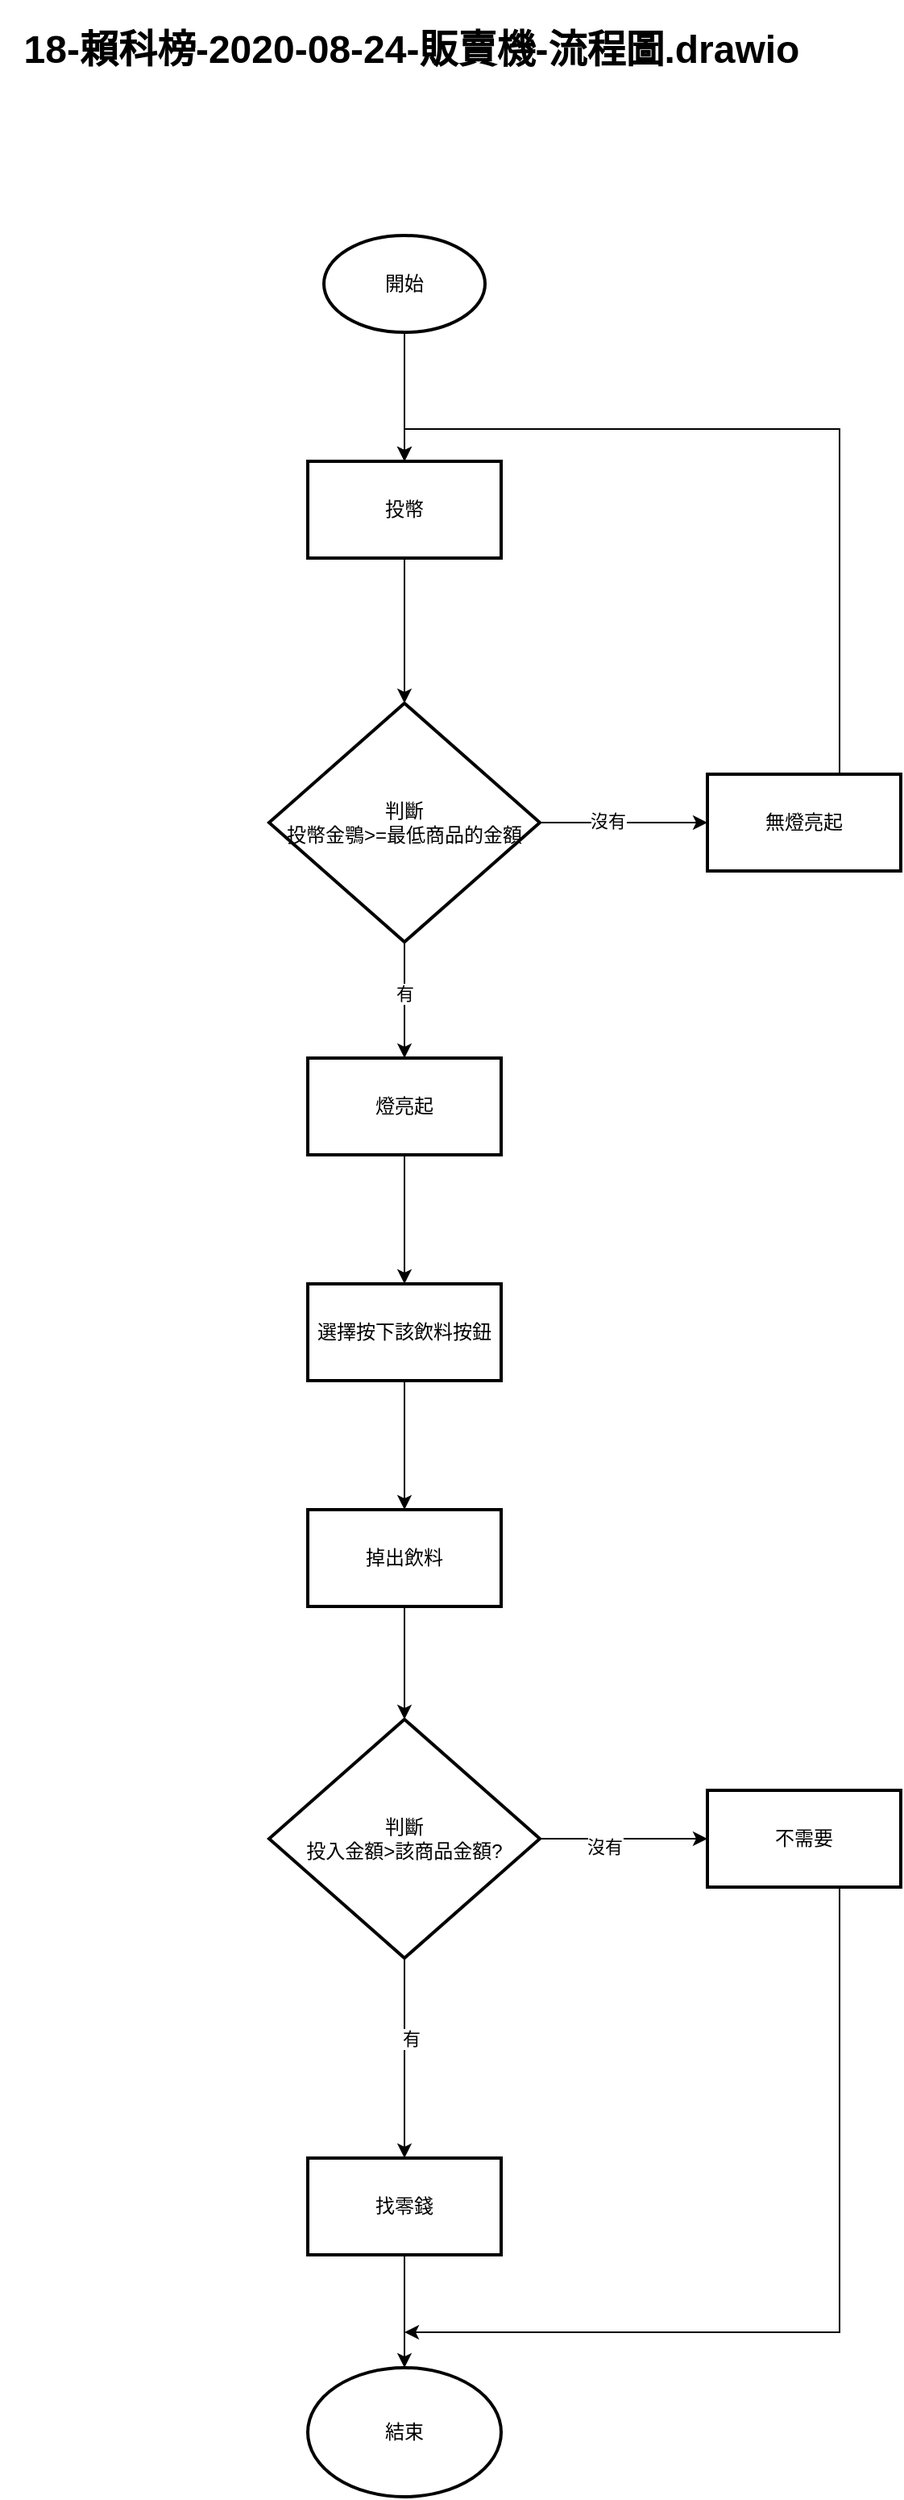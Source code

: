 <mxfile version="13.6.4" type="device"><diagram id="4glWU8Nn2_QOxK1ejsGp" name="Page-1"><mxGraphModel dx="2031" dy="1064" grid="1" gridSize="10" guides="1" tooltips="1" connect="1" arrows="1" fold="1" page="1" pageScale="1" pageWidth="827" pageHeight="1169" math="0" shadow="0"><root><mxCell id="0"/><mxCell id="1" parent="0"/><mxCell id="Q-DIdFvFa7VsjpurF1h0-1" value="&lt;h1&gt;18-賴科榜-2020-08-24-販賣機-流程圖.drawio&lt;/h1&gt;" style="text;html=1;align=center;verticalAlign=middle;resizable=0;points=[];autosize=1;" vertex="1" parent="1"><mxGeometry x="159" y="30" width="510" height="50" as="geometry"/></mxCell><mxCell id="Q-DIdFvFa7VsjpurF1h0-5" value="" style="edgeStyle=orthogonalEdgeStyle;rounded=0;orthogonalLoop=1;jettySize=auto;html=1;" edge="1" parent="1" source="Q-DIdFvFa7VsjpurF1h0-3" target="Q-DIdFvFa7VsjpurF1h0-4"><mxGeometry relative="1" as="geometry"/></mxCell><mxCell id="Q-DIdFvFa7VsjpurF1h0-3" value="開始" style="strokeWidth=2;html=1;shape=mxgraph.flowchart.start_1;whiteSpace=wrap;" vertex="1" parent="1"><mxGeometry x="360" y="170" width="100" height="60" as="geometry"/></mxCell><mxCell id="Q-DIdFvFa7VsjpurF1h0-7" value="" style="edgeStyle=orthogonalEdgeStyle;rounded=0;orthogonalLoop=1;jettySize=auto;html=1;" edge="1" parent="1" source="Q-DIdFvFa7VsjpurF1h0-4" target="Q-DIdFvFa7VsjpurF1h0-6"><mxGeometry relative="1" as="geometry"/></mxCell><mxCell id="Q-DIdFvFa7VsjpurF1h0-4" value="投幣" style="whiteSpace=wrap;html=1;strokeWidth=2;" vertex="1" parent="1"><mxGeometry x="350" y="310" width="120" height="60" as="geometry"/></mxCell><mxCell id="Q-DIdFvFa7VsjpurF1h0-9" value="" style="edgeStyle=orthogonalEdgeStyle;rounded=0;orthogonalLoop=1;jettySize=auto;html=1;" edge="1" parent="1" source="Q-DIdFvFa7VsjpurF1h0-6" target="Q-DIdFvFa7VsjpurF1h0-8"><mxGeometry relative="1" as="geometry"/></mxCell><mxCell id="Q-DIdFvFa7VsjpurF1h0-31" value="有" style="edgeLabel;html=1;align=center;verticalAlign=middle;resizable=0;points=[];" vertex="1" connectable="0" parent="Q-DIdFvFa7VsjpurF1h0-9"><mxGeometry x="-0.713" y="2" relative="1" as="geometry"><mxPoint x="-2" y="21.52" as="offset"/></mxGeometry></mxCell><mxCell id="Q-DIdFvFa7VsjpurF1h0-28" value="" style="edgeStyle=orthogonalEdgeStyle;rounded=0;orthogonalLoop=1;jettySize=auto;html=1;" edge="1" parent="1" source="Q-DIdFvFa7VsjpurF1h0-6" target="Q-DIdFvFa7VsjpurF1h0-27"><mxGeometry relative="1" as="geometry"/></mxCell><mxCell id="Q-DIdFvFa7VsjpurF1h0-30" value="沒有" style="edgeLabel;html=1;align=center;verticalAlign=middle;resizable=0;points=[];" vertex="1" connectable="0" parent="Q-DIdFvFa7VsjpurF1h0-28"><mxGeometry x="-0.192" y="1" relative="1" as="geometry"><mxPoint as="offset"/></mxGeometry></mxCell><mxCell id="Q-DIdFvFa7VsjpurF1h0-6" value="判斷&lt;br&gt;投幣金鶚&amp;gt;=最低商品的金額" style="rhombus;whiteSpace=wrap;html=1;strokeWidth=2;" vertex="1" parent="1"><mxGeometry x="326" y="460" width="168" height="148" as="geometry"/></mxCell><mxCell id="Q-DIdFvFa7VsjpurF1h0-11" value="" style="edgeStyle=orthogonalEdgeStyle;rounded=0;orthogonalLoop=1;jettySize=auto;html=1;" edge="1" parent="1" source="Q-DIdFvFa7VsjpurF1h0-8" target="Q-DIdFvFa7VsjpurF1h0-10"><mxGeometry relative="1" as="geometry"/></mxCell><mxCell id="Q-DIdFvFa7VsjpurF1h0-8" value="燈亮起" style="whiteSpace=wrap;html=1;strokeWidth=2;" vertex="1" parent="1"><mxGeometry x="350" y="680" width="120" height="60" as="geometry"/></mxCell><mxCell id="Q-DIdFvFa7VsjpurF1h0-13" value="" style="edgeStyle=orthogonalEdgeStyle;rounded=0;orthogonalLoop=1;jettySize=auto;html=1;" edge="1" parent="1" source="Q-DIdFvFa7VsjpurF1h0-10" target="Q-DIdFvFa7VsjpurF1h0-12"><mxGeometry relative="1" as="geometry"/></mxCell><mxCell id="Q-DIdFvFa7VsjpurF1h0-10" value="選擇按下該飲料按鈕" style="whiteSpace=wrap;html=1;strokeWidth=2;" vertex="1" parent="1"><mxGeometry x="350" y="820" width="120" height="60" as="geometry"/></mxCell><mxCell id="Q-DIdFvFa7VsjpurF1h0-17" value="" style="edgeStyle=orthogonalEdgeStyle;rounded=0;orthogonalLoop=1;jettySize=auto;html=1;" edge="1" parent="1" source="Q-DIdFvFa7VsjpurF1h0-12" target="Q-DIdFvFa7VsjpurF1h0-16"><mxGeometry relative="1" as="geometry"/></mxCell><mxCell id="Q-DIdFvFa7VsjpurF1h0-12" value="掉出飲料" style="whiteSpace=wrap;html=1;strokeWidth=2;" vertex="1" parent="1"><mxGeometry x="350" y="960" width="120" height="60" as="geometry"/></mxCell><mxCell id="Q-DIdFvFa7VsjpurF1h0-19" value="" style="edgeStyle=orthogonalEdgeStyle;rounded=0;orthogonalLoop=1;jettySize=auto;html=1;" edge="1" parent="1" source="Q-DIdFvFa7VsjpurF1h0-16" target="Q-DIdFvFa7VsjpurF1h0-18"><mxGeometry relative="1" as="geometry"/></mxCell><mxCell id="Q-DIdFvFa7VsjpurF1h0-26" value="有" style="edgeLabel;html=1;align=center;verticalAlign=middle;resizable=0;points=[];" vertex="1" connectable="0" parent="Q-DIdFvFa7VsjpurF1h0-19"><mxGeometry x="-0.194" y="4" relative="1" as="geometry"><mxPoint as="offset"/></mxGeometry></mxCell><mxCell id="Q-DIdFvFa7VsjpurF1h0-23" value="" style="edgeStyle=orthogonalEdgeStyle;rounded=0;orthogonalLoop=1;jettySize=auto;html=1;" edge="1" parent="1" source="Q-DIdFvFa7VsjpurF1h0-16" target="Q-DIdFvFa7VsjpurF1h0-22"><mxGeometry relative="1" as="geometry"/></mxCell><mxCell id="Q-DIdFvFa7VsjpurF1h0-25" value="沒有" style="edgeLabel;html=1;align=center;verticalAlign=middle;resizable=0;points=[];" vertex="1" connectable="0" parent="Q-DIdFvFa7VsjpurF1h0-23"><mxGeometry x="-0.231" y="-5" relative="1" as="geometry"><mxPoint as="offset"/></mxGeometry></mxCell><mxCell id="Q-DIdFvFa7VsjpurF1h0-16" value="判斷&lt;br&gt;投入金額&amp;gt;該商品金額?" style="rhombus;whiteSpace=wrap;html=1;strokeWidth=2;" vertex="1" parent="1"><mxGeometry x="326" y="1090" width="168" height="148" as="geometry"/></mxCell><mxCell id="Q-DIdFvFa7VsjpurF1h0-21" value="" style="edgeStyle=orthogonalEdgeStyle;rounded=0;orthogonalLoop=1;jettySize=auto;html=1;" edge="1" parent="1" source="Q-DIdFvFa7VsjpurF1h0-18" target="Q-DIdFvFa7VsjpurF1h0-20"><mxGeometry relative="1" as="geometry"/></mxCell><mxCell id="Q-DIdFvFa7VsjpurF1h0-18" value="找零錢" style="whiteSpace=wrap;html=1;strokeWidth=2;" vertex="1" parent="1"><mxGeometry x="350" y="1362" width="120" height="60" as="geometry"/></mxCell><mxCell id="Q-DIdFvFa7VsjpurF1h0-20" value="結束" style="ellipse;whiteSpace=wrap;html=1;strokeWidth=2;" vertex="1" parent="1"><mxGeometry x="350" y="1492" width="120" height="80" as="geometry"/></mxCell><mxCell id="Q-DIdFvFa7VsjpurF1h0-24" style="edgeStyle=orthogonalEdgeStyle;rounded=0;orthogonalLoop=1;jettySize=auto;html=1;" edge="1" parent="1" source="Q-DIdFvFa7VsjpurF1h0-22"><mxGeometry relative="1" as="geometry"><mxPoint x="410" y="1470" as="targetPoint"/><Array as="points"><mxPoint x="680" y="1470"/></Array></mxGeometry></mxCell><mxCell id="Q-DIdFvFa7VsjpurF1h0-22" value="不需要" style="whiteSpace=wrap;html=1;strokeWidth=2;" vertex="1" parent="1"><mxGeometry x="598" y="1134" width="120" height="60" as="geometry"/></mxCell><mxCell id="Q-DIdFvFa7VsjpurF1h0-29" style="edgeStyle=orthogonalEdgeStyle;rounded=0;orthogonalLoop=1;jettySize=auto;html=1;entryX=0.5;entryY=0;entryDx=0;entryDy=0;" edge="1" parent="1" source="Q-DIdFvFa7VsjpurF1h0-27" target="Q-DIdFvFa7VsjpurF1h0-4"><mxGeometry relative="1" as="geometry"><Array as="points"><mxPoint x="680" y="290"/><mxPoint x="410" y="290"/></Array></mxGeometry></mxCell><mxCell id="Q-DIdFvFa7VsjpurF1h0-27" value="無燈亮起" style="whiteSpace=wrap;html=1;strokeWidth=2;" vertex="1" parent="1"><mxGeometry x="598" y="504" width="120" height="60" as="geometry"/></mxCell></root></mxGraphModel></diagram></mxfile>